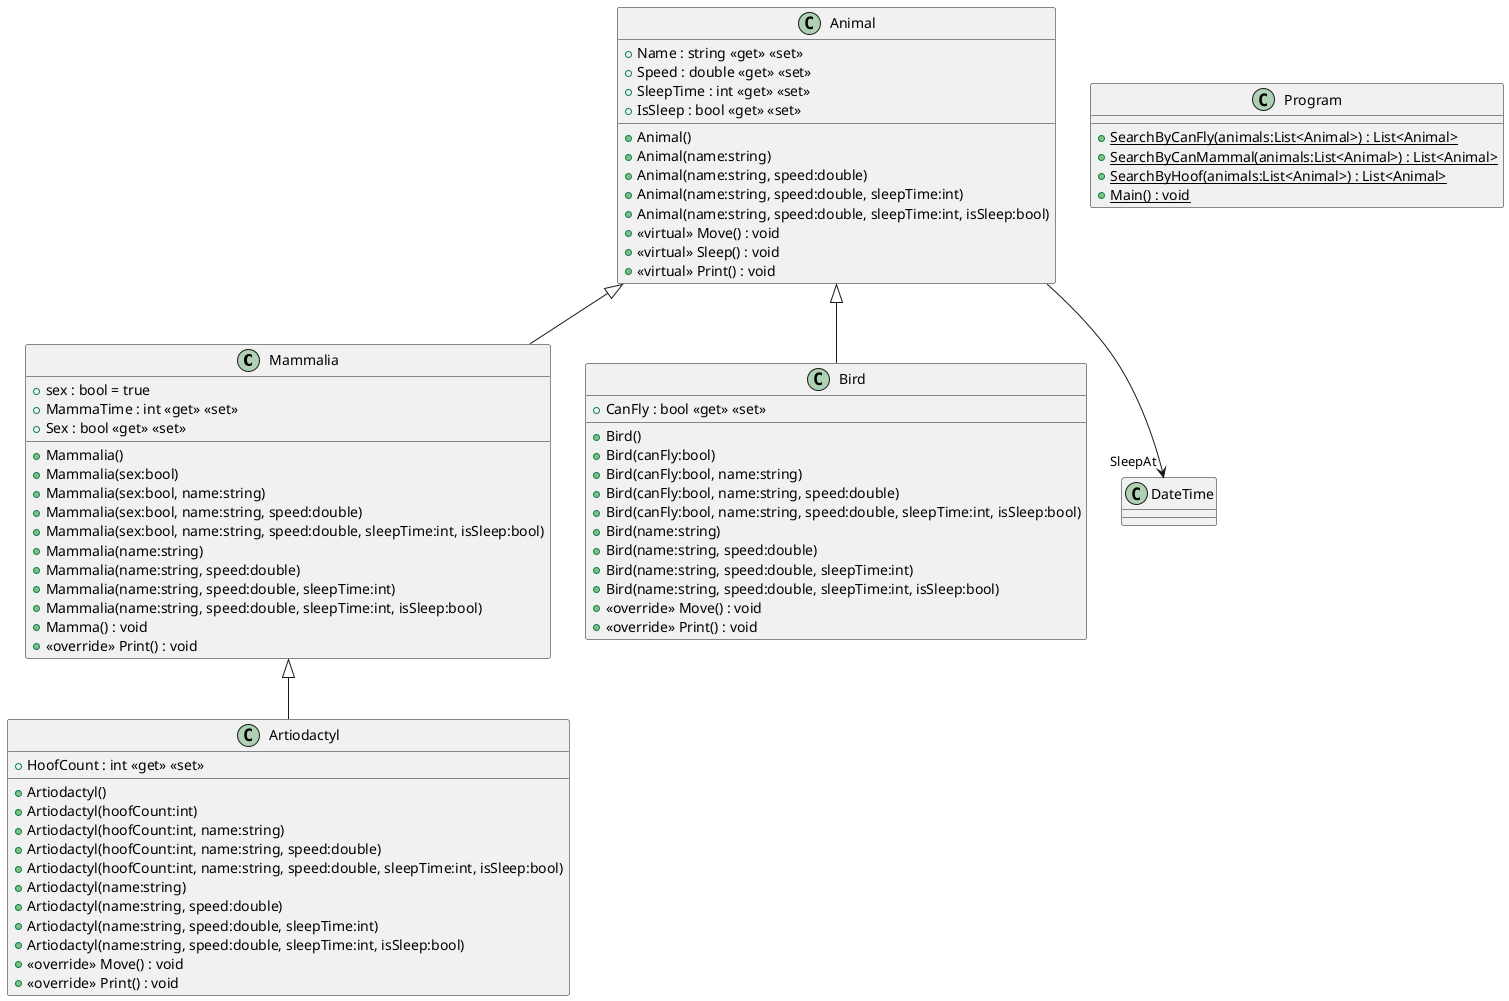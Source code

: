 @startuml
class Mammalia {
    + sex : bool = true
    + MammaTime : int <<get>> <<set>>
    + Sex : bool <<get>> <<set>>
    + Mammalia()
    + Mammalia(sex:bool)
    + Mammalia(sex:bool, name:string)
    + Mammalia(sex:bool, name:string, speed:double)
    + Mammalia(sex:bool, name:string, speed:double, sleepTime:int, isSleep:bool)
    + Mammalia(name:string)
    + Mammalia(name:string, speed:double)
    + Mammalia(name:string, speed:double, sleepTime:int)
    + Mammalia(name:string, speed:double, sleepTime:int, isSleep:bool)
    + Mamma() : void
    + <<override>> Print() : void
}
Animal <|-- Mammalia
class Bird {
    + CanFly : bool <<get>> <<set>>
    + Bird()
    + Bird(canFly:bool)
    + Bird(canFly:bool, name:string)
    + Bird(canFly:bool, name:string, speed:double)
    + Bird(canFly:bool, name:string, speed:double, sleepTime:int, isSleep:bool)
    + Bird(name:string)
    + Bird(name:string, speed:double)
    + Bird(name:string, speed:double, sleepTime:int)
    + Bird(name:string, speed:double, sleepTime:int, isSleep:bool)
    + <<override>> Move() : void
    + <<override>> Print() : void
}
Animal <|-- Bird
class Artiodactyl {
    + HoofCount : int <<get>> <<set>>
    + Artiodactyl()
    + Artiodactyl(hoofCount:int)
    + Artiodactyl(hoofCount:int, name:string)
    + Artiodactyl(hoofCount:int, name:string, speed:double)
    + Artiodactyl(hoofCount:int, name:string, speed:double, sleepTime:int, isSleep:bool)
    + Artiodactyl(name:string)
    + Artiodactyl(name:string, speed:double)
    + Artiodactyl(name:string, speed:double, sleepTime:int)
    + Artiodactyl(name:string, speed:double, sleepTime:int, isSleep:bool)
    + <<override>> Move() : void
    + <<override>> Print() : void
}
Mammalia <|-- Artiodactyl
class Animal {
    + Name : string <<get>> <<set>>
    + Speed : double <<get>> <<set>>
    + SleepTime : int <<get>> <<set>>
    + IsSleep : bool <<get>> <<set>>
    + Animal()
    + Animal(name:string)
    + Animal(name:string, speed:double)
    + Animal(name:string, speed:double, sleepTime:int)
    + Animal(name:string, speed:double, sleepTime:int, isSleep:bool)
    + <<virtual>> Move() : void
    + <<virtual>> Sleep() : void
    + <<virtual>> Print() : void
}
Animal --> "SleepAt" DateTime
class Program {
    + {static} SearchByCanFly(animals:List<Animal>) : List<Animal>
    + {static} SearchByCanMammal(animals:List<Animal>) : List<Animal>
    + {static} SearchByHoof(animals:List<Animal>) : List<Animal>
    + {static} Main() : void
}
@enduml
